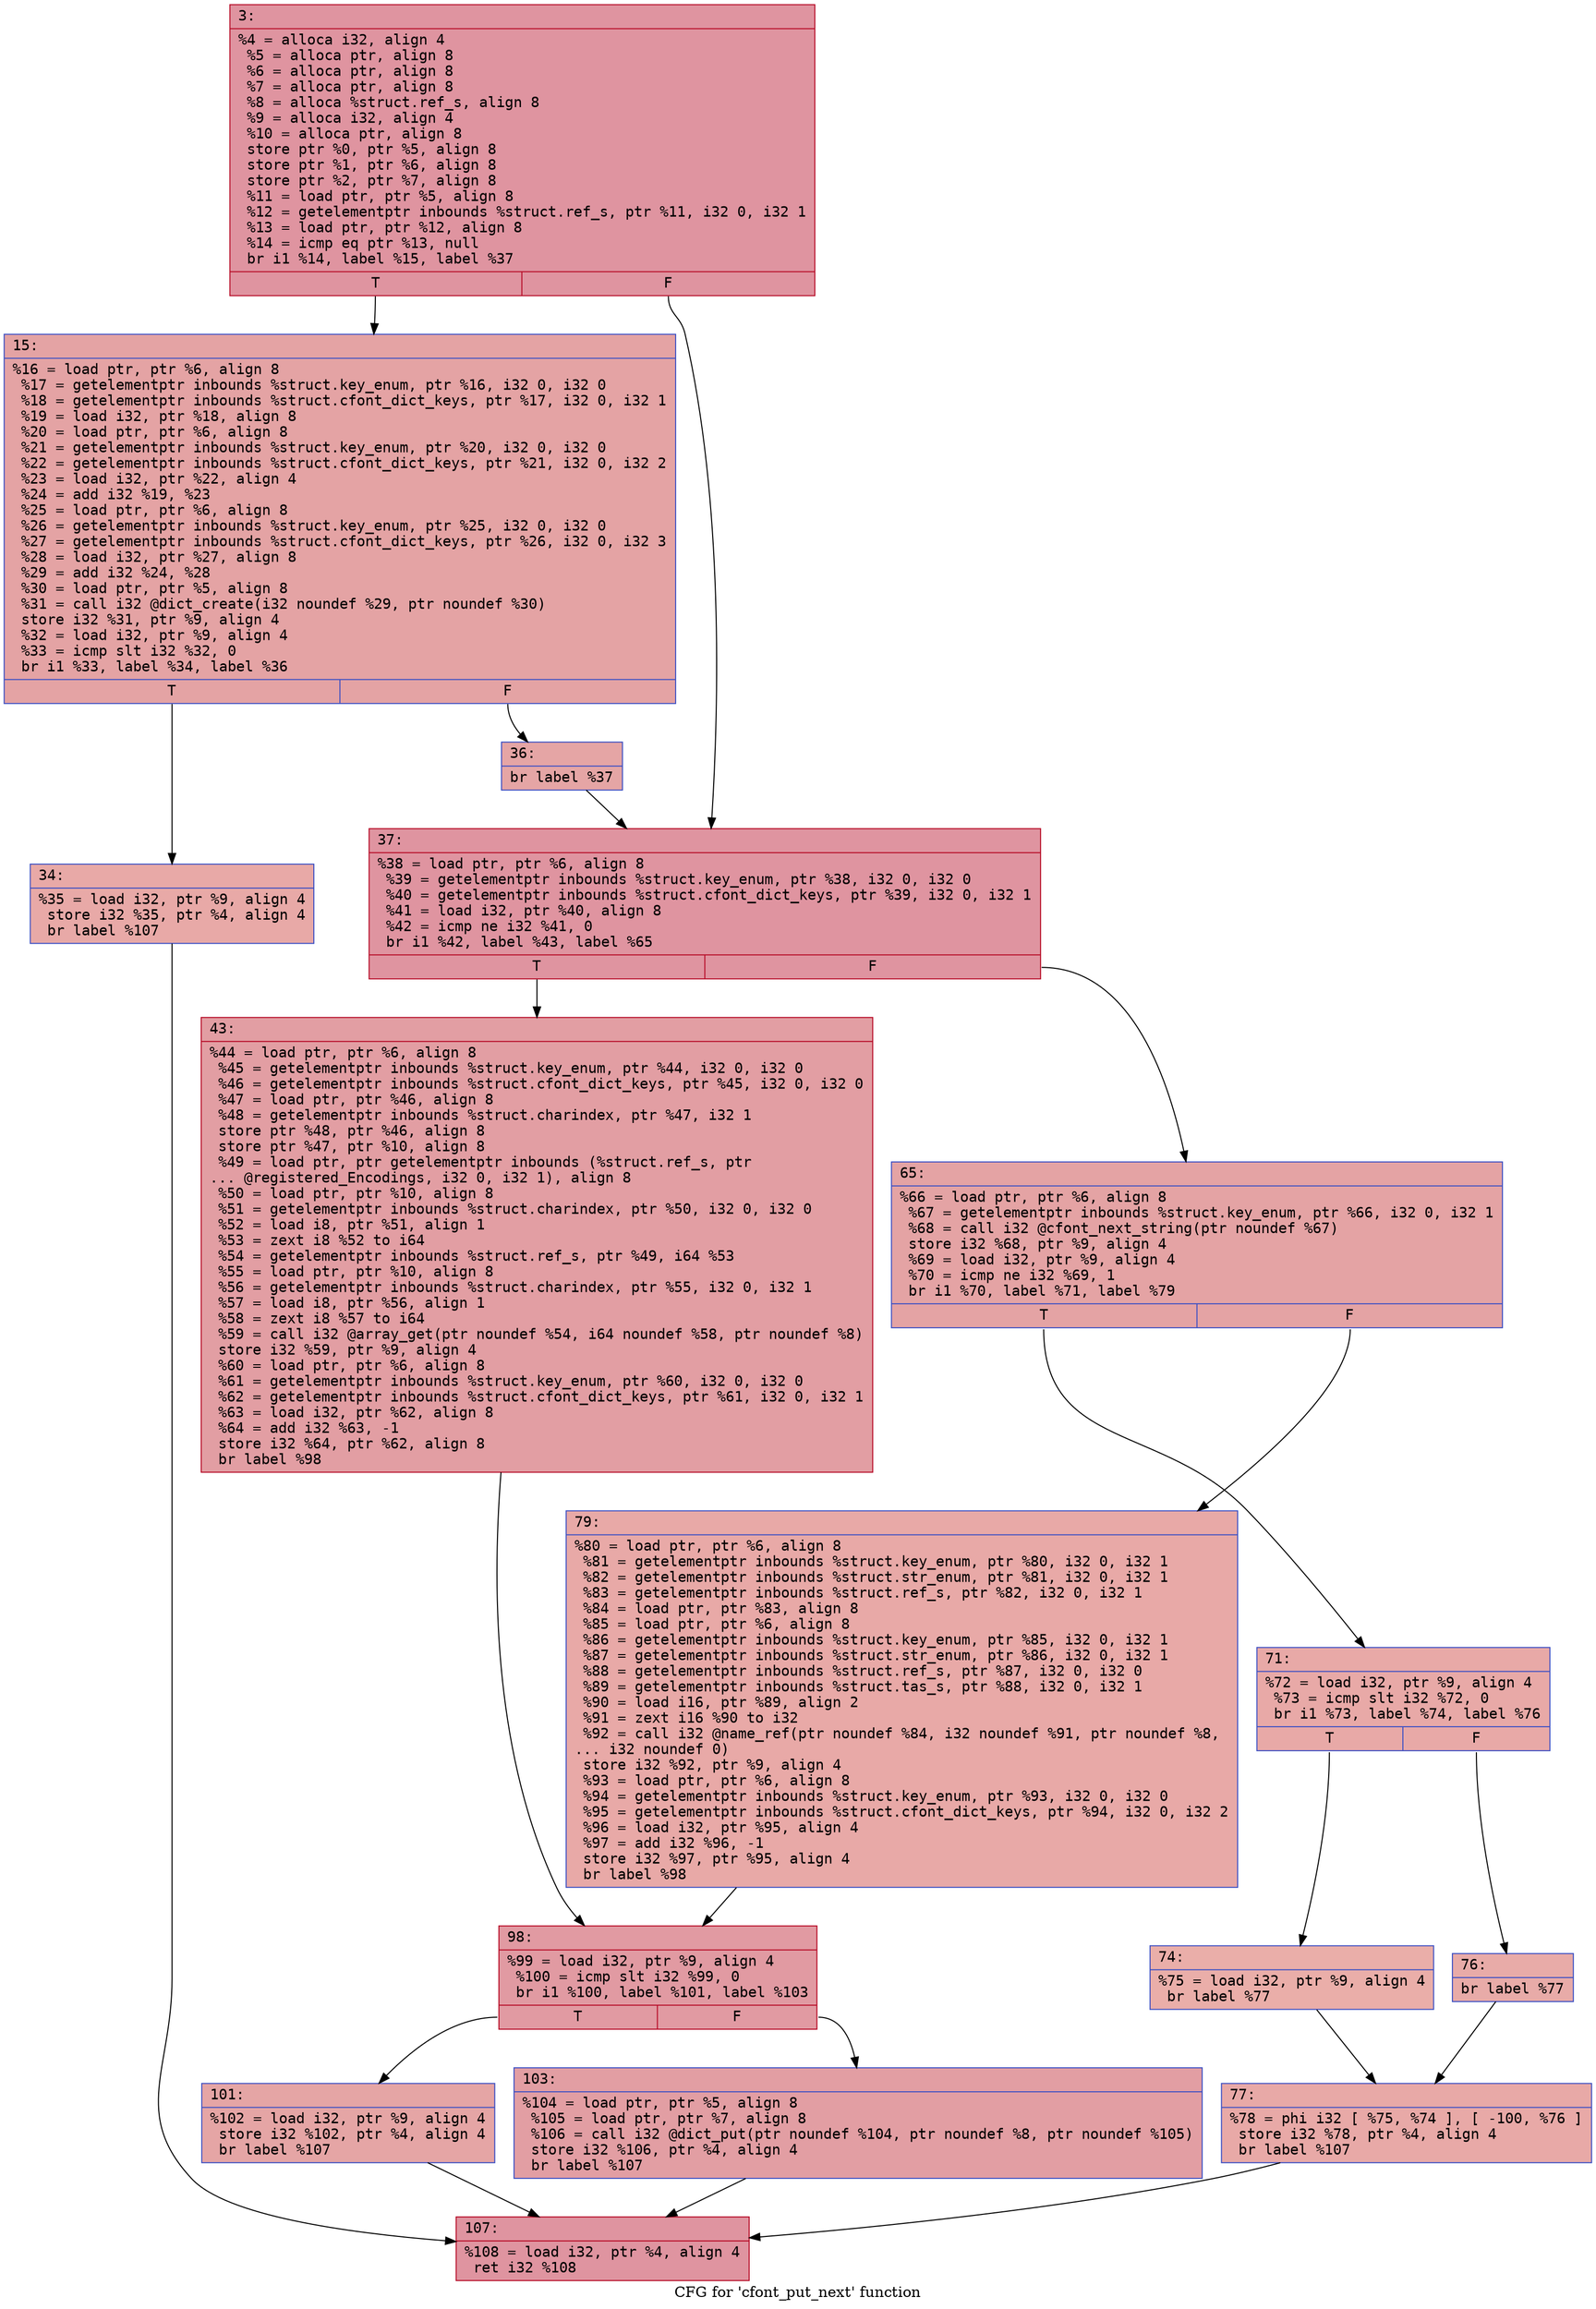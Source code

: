 digraph "CFG for 'cfont_put_next' function" {
	label="CFG for 'cfont_put_next' function";

	Node0x6000017077f0 [shape=record,color="#b70d28ff", style=filled, fillcolor="#b70d2870" fontname="Courier",label="{3:\l|  %4 = alloca i32, align 4\l  %5 = alloca ptr, align 8\l  %6 = alloca ptr, align 8\l  %7 = alloca ptr, align 8\l  %8 = alloca %struct.ref_s, align 8\l  %9 = alloca i32, align 4\l  %10 = alloca ptr, align 8\l  store ptr %0, ptr %5, align 8\l  store ptr %1, ptr %6, align 8\l  store ptr %2, ptr %7, align 8\l  %11 = load ptr, ptr %5, align 8\l  %12 = getelementptr inbounds %struct.ref_s, ptr %11, i32 0, i32 1\l  %13 = load ptr, ptr %12, align 8\l  %14 = icmp eq ptr %13, null\l  br i1 %14, label %15, label %37\l|{<s0>T|<s1>F}}"];
	Node0x6000017077f0:s0 -> Node0x600001707840[tooltip="3 -> 15\nProbability 37.50%" ];
	Node0x6000017077f0:s1 -> Node0x600001707930[tooltip="3 -> 37\nProbability 62.50%" ];
	Node0x600001707840 [shape=record,color="#3d50c3ff", style=filled, fillcolor="#c32e3170" fontname="Courier",label="{15:\l|  %16 = load ptr, ptr %6, align 8\l  %17 = getelementptr inbounds %struct.key_enum, ptr %16, i32 0, i32 0\l  %18 = getelementptr inbounds %struct.cfont_dict_keys, ptr %17, i32 0, i32 1\l  %19 = load i32, ptr %18, align 8\l  %20 = load ptr, ptr %6, align 8\l  %21 = getelementptr inbounds %struct.key_enum, ptr %20, i32 0, i32 0\l  %22 = getelementptr inbounds %struct.cfont_dict_keys, ptr %21, i32 0, i32 2\l  %23 = load i32, ptr %22, align 4\l  %24 = add i32 %19, %23\l  %25 = load ptr, ptr %6, align 8\l  %26 = getelementptr inbounds %struct.key_enum, ptr %25, i32 0, i32 0\l  %27 = getelementptr inbounds %struct.cfont_dict_keys, ptr %26, i32 0, i32 3\l  %28 = load i32, ptr %27, align 8\l  %29 = add i32 %24, %28\l  %30 = load ptr, ptr %5, align 8\l  %31 = call i32 @dict_create(i32 noundef %29, ptr noundef %30)\l  store i32 %31, ptr %9, align 4\l  %32 = load i32, ptr %9, align 4\l  %33 = icmp slt i32 %32, 0\l  br i1 %33, label %34, label %36\l|{<s0>T|<s1>F}}"];
	Node0x600001707840:s0 -> Node0x600001707890[tooltip="15 -> 34\nProbability 37.50%" ];
	Node0x600001707840:s1 -> Node0x6000017078e0[tooltip="15 -> 36\nProbability 62.50%" ];
	Node0x600001707890 [shape=record,color="#3d50c3ff", style=filled, fillcolor="#ca3b3770" fontname="Courier",label="{34:\l|  %35 = load i32, ptr %9, align 4\l  store i32 %35, ptr %4, align 4\l  br label %107\l}"];
	Node0x600001707890 -> Node0x600001707ca0[tooltip="34 -> 107\nProbability 100.00%" ];
	Node0x6000017078e0 [shape=record,color="#3d50c3ff", style=filled, fillcolor="#c5333470" fontname="Courier",label="{36:\l|  br label %37\l}"];
	Node0x6000017078e0 -> Node0x600001707930[tooltip="36 -> 37\nProbability 100.00%" ];
	Node0x600001707930 [shape=record,color="#b70d28ff", style=filled, fillcolor="#b70d2870" fontname="Courier",label="{37:\l|  %38 = load ptr, ptr %6, align 8\l  %39 = getelementptr inbounds %struct.key_enum, ptr %38, i32 0, i32 0\l  %40 = getelementptr inbounds %struct.cfont_dict_keys, ptr %39, i32 0, i32 1\l  %41 = load i32, ptr %40, align 8\l  %42 = icmp ne i32 %41, 0\l  br i1 %42, label %43, label %65\l|{<s0>T|<s1>F}}"];
	Node0x600001707930:s0 -> Node0x600001707980[tooltip="37 -> 43\nProbability 62.50%" ];
	Node0x600001707930:s1 -> Node0x6000017079d0[tooltip="37 -> 65\nProbability 37.50%" ];
	Node0x600001707980 [shape=record,color="#b70d28ff", style=filled, fillcolor="#be242e70" fontname="Courier",label="{43:\l|  %44 = load ptr, ptr %6, align 8\l  %45 = getelementptr inbounds %struct.key_enum, ptr %44, i32 0, i32 0\l  %46 = getelementptr inbounds %struct.cfont_dict_keys, ptr %45, i32 0, i32 0\l  %47 = load ptr, ptr %46, align 8\l  %48 = getelementptr inbounds %struct.charindex, ptr %47, i32 1\l  store ptr %48, ptr %46, align 8\l  store ptr %47, ptr %10, align 8\l  %49 = load ptr, ptr getelementptr inbounds (%struct.ref_s, ptr\l... @registered_Encodings, i32 0, i32 1), align 8\l  %50 = load ptr, ptr %10, align 8\l  %51 = getelementptr inbounds %struct.charindex, ptr %50, i32 0, i32 0\l  %52 = load i8, ptr %51, align 1\l  %53 = zext i8 %52 to i64\l  %54 = getelementptr inbounds %struct.ref_s, ptr %49, i64 %53\l  %55 = load ptr, ptr %10, align 8\l  %56 = getelementptr inbounds %struct.charindex, ptr %55, i32 0, i32 1\l  %57 = load i8, ptr %56, align 1\l  %58 = zext i8 %57 to i64\l  %59 = call i32 @array_get(ptr noundef %54, i64 noundef %58, ptr noundef %8)\l  store i32 %59, ptr %9, align 4\l  %60 = load ptr, ptr %6, align 8\l  %61 = getelementptr inbounds %struct.key_enum, ptr %60, i32 0, i32 0\l  %62 = getelementptr inbounds %struct.cfont_dict_keys, ptr %61, i32 0, i32 1\l  %63 = load i32, ptr %62, align 8\l  %64 = add i32 %63, -1\l  store i32 %64, ptr %62, align 8\l  br label %98\l}"];
	Node0x600001707980 -> Node0x600001707bb0[tooltip="43 -> 98\nProbability 100.00%" ];
	Node0x6000017079d0 [shape=record,color="#3d50c3ff", style=filled, fillcolor="#c32e3170" fontname="Courier",label="{65:\l|  %66 = load ptr, ptr %6, align 8\l  %67 = getelementptr inbounds %struct.key_enum, ptr %66, i32 0, i32 1\l  %68 = call i32 @cfont_next_string(ptr noundef %67)\l  store i32 %68, ptr %9, align 4\l  %69 = load i32, ptr %9, align 4\l  %70 = icmp ne i32 %69, 1\l  br i1 %70, label %71, label %79\l|{<s0>T|<s1>F}}"];
	Node0x6000017079d0:s0 -> Node0x600001707a20[tooltip="65 -> 71\nProbability 50.00%" ];
	Node0x6000017079d0:s1 -> Node0x600001707b60[tooltip="65 -> 79\nProbability 50.00%" ];
	Node0x600001707a20 [shape=record,color="#3d50c3ff", style=filled, fillcolor="#ca3b3770" fontname="Courier",label="{71:\l|  %72 = load i32, ptr %9, align 4\l  %73 = icmp slt i32 %72, 0\l  br i1 %73, label %74, label %76\l|{<s0>T|<s1>F}}"];
	Node0x600001707a20:s0 -> Node0x600001707a70[tooltip="71 -> 74\nProbability 37.50%" ];
	Node0x600001707a20:s1 -> Node0x600001707ac0[tooltip="71 -> 76\nProbability 62.50%" ];
	Node0x600001707a70 [shape=record,color="#3d50c3ff", style=filled, fillcolor="#d0473d70" fontname="Courier",label="{74:\l|  %75 = load i32, ptr %9, align 4\l  br label %77\l}"];
	Node0x600001707a70 -> Node0x600001707b10[tooltip="74 -> 77\nProbability 100.00%" ];
	Node0x600001707ac0 [shape=record,color="#3d50c3ff", style=filled, fillcolor="#cc403a70" fontname="Courier",label="{76:\l|  br label %77\l}"];
	Node0x600001707ac0 -> Node0x600001707b10[tooltip="76 -> 77\nProbability 100.00%" ];
	Node0x600001707b10 [shape=record,color="#3d50c3ff", style=filled, fillcolor="#ca3b3770" fontname="Courier",label="{77:\l|  %78 = phi i32 [ %75, %74 ], [ -100, %76 ]\l  store i32 %78, ptr %4, align 4\l  br label %107\l}"];
	Node0x600001707b10 -> Node0x600001707ca0[tooltip="77 -> 107\nProbability 100.00%" ];
	Node0x600001707b60 [shape=record,color="#3d50c3ff", style=filled, fillcolor="#ca3b3770" fontname="Courier",label="{79:\l|  %80 = load ptr, ptr %6, align 8\l  %81 = getelementptr inbounds %struct.key_enum, ptr %80, i32 0, i32 1\l  %82 = getelementptr inbounds %struct.str_enum, ptr %81, i32 0, i32 1\l  %83 = getelementptr inbounds %struct.ref_s, ptr %82, i32 0, i32 1\l  %84 = load ptr, ptr %83, align 8\l  %85 = load ptr, ptr %6, align 8\l  %86 = getelementptr inbounds %struct.key_enum, ptr %85, i32 0, i32 1\l  %87 = getelementptr inbounds %struct.str_enum, ptr %86, i32 0, i32 1\l  %88 = getelementptr inbounds %struct.ref_s, ptr %87, i32 0, i32 0\l  %89 = getelementptr inbounds %struct.tas_s, ptr %88, i32 0, i32 1\l  %90 = load i16, ptr %89, align 2\l  %91 = zext i16 %90 to i32\l  %92 = call i32 @name_ref(ptr noundef %84, i32 noundef %91, ptr noundef %8,\l... i32 noundef 0)\l  store i32 %92, ptr %9, align 4\l  %93 = load ptr, ptr %6, align 8\l  %94 = getelementptr inbounds %struct.key_enum, ptr %93, i32 0, i32 0\l  %95 = getelementptr inbounds %struct.cfont_dict_keys, ptr %94, i32 0, i32 2\l  %96 = load i32, ptr %95, align 4\l  %97 = add i32 %96, -1\l  store i32 %97, ptr %95, align 4\l  br label %98\l}"];
	Node0x600001707b60 -> Node0x600001707bb0[tooltip="79 -> 98\nProbability 100.00%" ];
	Node0x600001707bb0 [shape=record,color="#b70d28ff", style=filled, fillcolor="#bb1b2c70" fontname="Courier",label="{98:\l|  %99 = load i32, ptr %9, align 4\l  %100 = icmp slt i32 %99, 0\l  br i1 %100, label %101, label %103\l|{<s0>T|<s1>F}}"];
	Node0x600001707bb0:s0 -> Node0x600001707c00[tooltip="98 -> 101\nProbability 37.50%" ];
	Node0x600001707bb0:s1 -> Node0x600001707c50[tooltip="98 -> 103\nProbability 62.50%" ];
	Node0x600001707c00 [shape=record,color="#3d50c3ff", style=filled, fillcolor="#c5333470" fontname="Courier",label="{101:\l|  %102 = load i32, ptr %9, align 4\l  store i32 %102, ptr %4, align 4\l  br label %107\l}"];
	Node0x600001707c00 -> Node0x600001707ca0[tooltip="101 -> 107\nProbability 100.00%" ];
	Node0x600001707c50 [shape=record,color="#3d50c3ff", style=filled, fillcolor="#be242e70" fontname="Courier",label="{103:\l|  %104 = load ptr, ptr %5, align 8\l  %105 = load ptr, ptr %7, align 8\l  %106 = call i32 @dict_put(ptr noundef %104, ptr noundef %8, ptr noundef %105)\l  store i32 %106, ptr %4, align 4\l  br label %107\l}"];
	Node0x600001707c50 -> Node0x600001707ca0[tooltip="103 -> 107\nProbability 100.00%" ];
	Node0x600001707ca0 [shape=record,color="#b70d28ff", style=filled, fillcolor="#b70d2870" fontname="Courier",label="{107:\l|  %108 = load i32, ptr %4, align 4\l  ret i32 %108\l}"];
}
